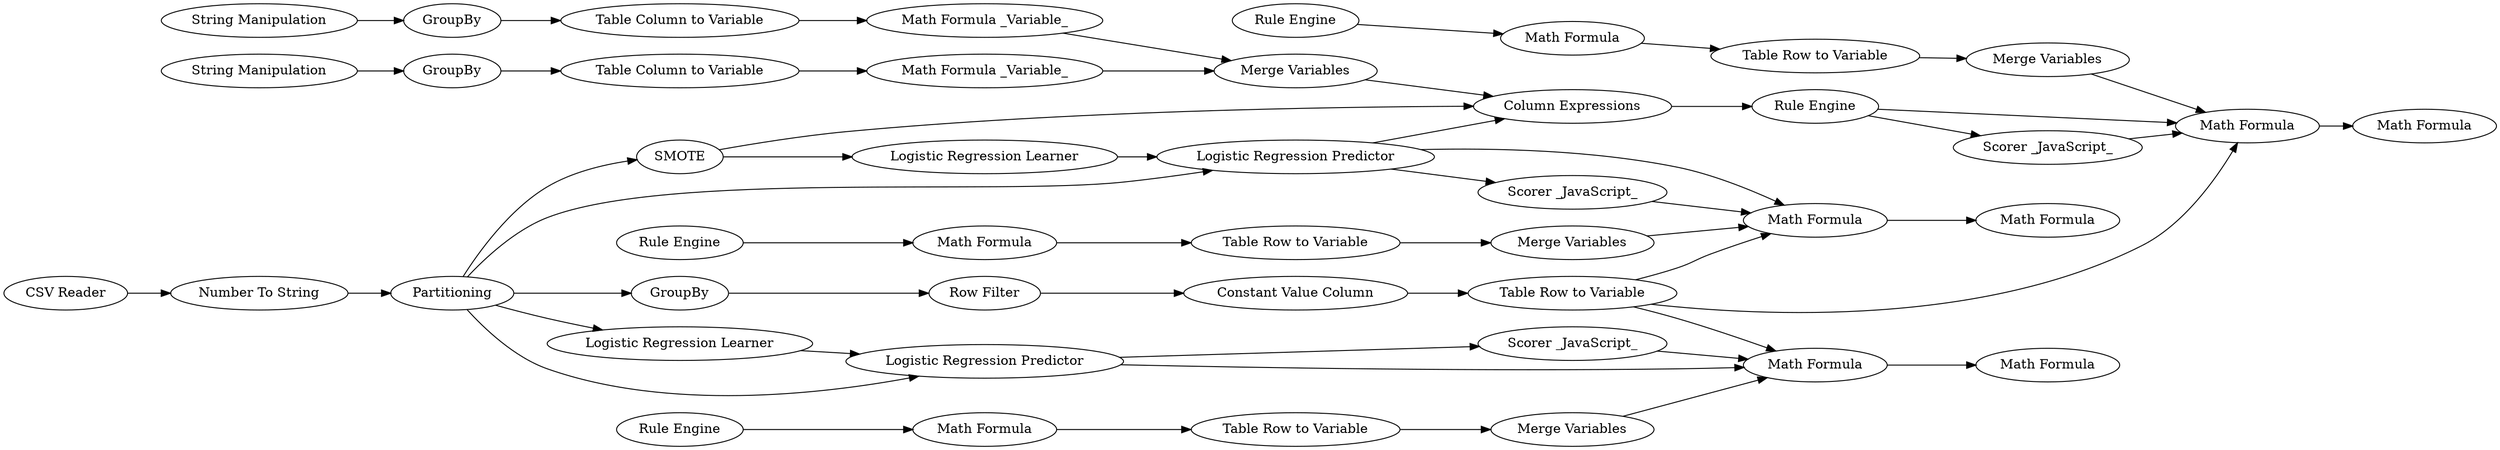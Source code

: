digraph {
	"4828524366865396133_183" [label="Scorer _JavaScript_"]
	"699295612105401863_233" [label="Math Formula"]
	"6726820649949457847_231" [label="Math Formula"]
	"-1868717676237399586_200" [label="Column Expressions"]
	"4828524366865396133_175" [label="Number To String"]
	"-1868717676237399586_216" [label="Table Column to Variable"]
	"783970317045234438_238" [label="Merge Variables"]
	"-3013660128400972602_227" [label="Row Filter"]
	"4828524366865396133_220" [label="Logistic Regression Predictor"]
	"4828524366865396133_214" [label=SMOTE]
	"-1868717676237399586_218" [label="Merge Variables"]
	"699295612105401863_232" [label="Rule Engine"]
	"-1868717676237399586_201" [label="Rule Engine"]
	"-1868717676237399586_171" [label=GroupBy]
	"4828524366865396133_241" [label="CSV Reader"]
	"699295612105401863_238" [label="Merge Variables"]
	"4828524366865396133_202" [label="Scorer _JavaScript_"]
	"4828524366865396133_198" [label="Scorer _JavaScript_"]
	"4828524366865396133_223" [label="Logistic Regression Predictor"]
	"699295612105401863_237" [label="Table Row to Variable"]
	"-1868717676237399586_210" [label="String Manipulation"]
	"-3013660128400972602_228" [label="Constant Value Column"]
	"783970317045234438_231" [label="Math Formula"]
	"-1868717676237399586_211" [label=GroupBy]
	"783970317045234438_237" [label="Table Row to Variable"]
	"4828524366865396133_219" [label="Logistic Regression Learner"]
	"-1868717676237399586_209" [label="Math Formula _Variable_"]
	"783970317045234438_230" [label="Math Formula"]
	"699295612105401863_231" [label="Math Formula"]
	"4828524366865396133_224" [label="Logistic Regression Learner"]
	"6726820649949457847_232" [label="Rule Engine"]
	"-3013660128400972602_231" [label="Table Row to Variable"]
	"6726820649949457847_230" [label="Math Formula"]
	"6726820649949457847_238" [label="Merge Variables"]
	"783970317045234438_232" [label="Rule Engine"]
	"6726820649949457847_233" [label="Math Formula"]
	"699295612105401863_230" [label="Math Formula"]
	"-3013660128400972602_226" [label=GroupBy]
	"6726820649949457847_237" [label="Table Row to Variable"]
	"-1868717676237399586_217" [label="Table Column to Variable"]
	"-1868717676237399586_213" [label="Math Formula _Variable_"]
	"4828524366865396133_181" [label=Partitioning]
	"783970317045234438_233" [label="Math Formula"]
	"-1868717676237399586_12" [label="String Manipulation"]
	"-3013660128400972602_231" -> "6726820649949457847_230"
	"4828524366865396133_223" -> "-1868717676237399586_200"
	"4828524366865396133_183" -> "699295612105401863_230"
	"4828524366865396133_220" -> "699295612105401863_230"
	"4828524366865396133_223" -> "4828524366865396133_198"
	"-3013660128400972602_231" -> "699295612105401863_230"
	"-1868717676237399586_12" -> "-1868717676237399586_171"
	"6726820649949457847_232" -> "6726820649949457847_233"
	"783970317045234438_237" -> "783970317045234438_238"
	"-1868717676237399586_210" -> "-1868717676237399586_211"
	"6726820649949457847_238" -> "6726820649949457847_230"
	"-3013660128400972602_227" -> "-3013660128400972602_228"
	"4828524366865396133_241" -> "4828524366865396133_175"
	"699295612105401863_232" -> "699295612105401863_233"
	"-1868717676237399586_216" -> "-1868717676237399586_209"
	"4828524366865396133_181" -> "4828524366865396133_223"
	"4828524366865396133_175" -> "4828524366865396133_181"
	"783970317045234438_238" -> "783970317045234438_230"
	"-1868717676237399586_217" -> "-1868717676237399586_213"
	"6726820649949457847_230" -> "6726820649949457847_231"
	"4828524366865396133_224" -> "4828524366865396133_223"
	"699295612105401863_237" -> "699295612105401863_238"
	"-1868717676237399586_213" -> "-1868717676237399586_218"
	"4828524366865396133_202" -> "6726820649949457847_230"
	"-1868717676237399586_201" -> "6726820649949457847_230"
	"783970317045234438_230" -> "783970317045234438_231"
	"4828524366865396133_181" -> "4828524366865396133_214"
	"4828524366865396133_181" -> "4828524366865396133_220"
	"4828524366865396133_198" -> "783970317045234438_230"
	"699295612105401863_230" -> "699295612105401863_231"
	"-1868717676237399586_211" -> "-1868717676237399586_217"
	"6726820649949457847_233" -> "6726820649949457847_237"
	"4828524366865396133_219" -> "4828524366865396133_220"
	"6726820649949457847_237" -> "6726820649949457847_238"
	"4828524366865396133_214" -> "-1868717676237399586_200"
	"4828524366865396133_181" -> "-3013660128400972602_226"
	"-3013660128400972602_231" -> "783970317045234438_230"
	"-1868717676237399586_209" -> "-1868717676237399586_218"
	"699295612105401863_233" -> "699295612105401863_237"
	"4828524366865396133_220" -> "4828524366865396133_183"
	"-1868717676237399586_171" -> "-1868717676237399586_216"
	"4828524366865396133_181" -> "4828524366865396133_219"
	"-1868717676237399586_200" -> "-1868717676237399586_201"
	"-3013660128400972602_228" -> "-3013660128400972602_231"
	"4828524366865396133_223" -> "783970317045234438_230"
	"-1868717676237399586_201" -> "4828524366865396133_202"
	"783970317045234438_233" -> "783970317045234438_237"
	"-3013660128400972602_226" -> "-3013660128400972602_227"
	"699295612105401863_238" -> "699295612105401863_230"
	"4828524366865396133_214" -> "4828524366865396133_224"
	"-1868717676237399586_218" -> "-1868717676237399586_200"
	"783970317045234438_232" -> "783970317045234438_233"
	rankdir=LR
}
